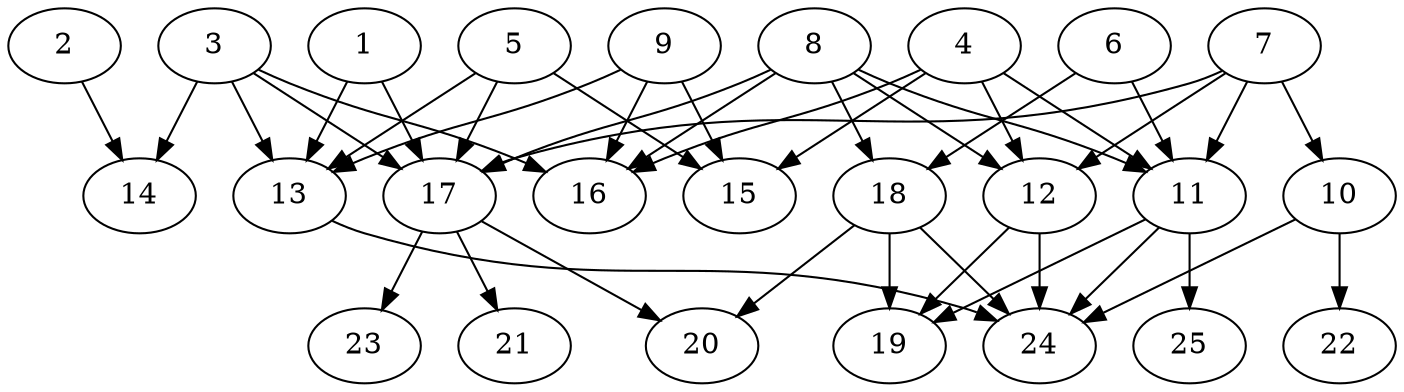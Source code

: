 // DAG automatically generated by daggen at Thu Oct  3 14:00:40 2019
// ./daggen --dot -n 25 --ccr 0.4 --fat 0.7 --regular 0.9 --density 0.5 --mindata 5242880 --maxdata 52428800 
digraph G {
  1 [size="80046080", alpha="0.03", expect_size="32018432"] 
  1 -> 13 [size ="32018432"]
  1 -> 17 [size ="32018432"]
  2 [size="47459840", alpha="0.10", expect_size="18983936"] 
  2 -> 14 [size ="18983936"]
  3 [size="55528960", alpha="0.00", expect_size="22211584"] 
  3 -> 13 [size ="22211584"]
  3 -> 14 [size ="22211584"]
  3 -> 16 [size ="22211584"]
  3 -> 17 [size ="22211584"]
  4 [size="28328960", alpha="0.17", expect_size="11331584"] 
  4 -> 11 [size ="11331584"]
  4 -> 12 [size ="11331584"]
  4 -> 15 [size ="11331584"]
  4 -> 16 [size ="11331584"]
  5 [size="59694080", alpha="0.02", expect_size="23877632"] 
  5 -> 13 [size ="23877632"]
  5 -> 15 [size ="23877632"]
  5 -> 17 [size ="23877632"]
  6 [size="45780480", alpha="0.00", expect_size="18312192"] 
  6 -> 11 [size ="18312192"]
  6 -> 18 [size ="18312192"]
  7 [size="52300800", alpha="0.06", expect_size="20920320"] 
  7 -> 10 [size ="20920320"]
  7 -> 11 [size ="20920320"]
  7 -> 12 [size ="20920320"]
  7 -> 17 [size ="20920320"]
  8 [size="111664640", alpha="0.11", expect_size="44665856"] 
  8 -> 11 [size ="44665856"]
  8 -> 12 [size ="44665856"]
  8 -> 16 [size ="44665856"]
  8 -> 17 [size ="44665856"]
  8 -> 18 [size ="44665856"]
  9 [size="85125120", alpha="0.20", expect_size="34050048"] 
  9 -> 13 [size ="34050048"]
  9 -> 15 [size ="34050048"]
  9 -> 16 [size ="34050048"]
  10 [size="66462720", alpha="0.12", expect_size="26585088"] 
  10 -> 22 [size ="26585088"]
  10 -> 24 [size ="26585088"]
  11 [size="72468480", alpha="0.07", expect_size="28987392"] 
  11 -> 19 [size ="28987392"]
  11 -> 24 [size ="28987392"]
  11 -> 25 [size ="28987392"]
  12 [size="88476160", alpha="0.01", expect_size="35390464"] 
  12 -> 19 [size ="35390464"]
  12 -> 24 [size ="35390464"]
  13 [size="26790400", alpha="0.18", expect_size="10716160"] 
  13 -> 24 [size ="10716160"]
  14 [size="27333120", alpha="0.07", expect_size="10933248"] 
  15 [size="127024640", alpha="0.08", expect_size="50809856"] 
  16 [size="19671040", alpha="0.03", expect_size="7868416"] 
  17 [size="20774400", alpha="0.07", expect_size="8309760"] 
  17 -> 20 [size ="8309760"]
  17 -> 21 [size ="8309760"]
  17 -> 23 [size ="8309760"]
  18 [size="58275840", alpha="0.13", expect_size="23310336"] 
  18 -> 19 [size ="23310336"]
  18 -> 20 [size ="23310336"]
  18 -> 24 [size ="23310336"]
  19 [size="120537600", alpha="0.13", expect_size="48215040"] 
  20 [size="120256000", alpha="0.03", expect_size="48102400"] 
  21 [size="72911360", alpha="0.05", expect_size="29164544"] 
  22 [size="113082880", alpha="0.12", expect_size="45233152"] 
  23 [size="121338880", alpha="0.06", expect_size="48535552"] 
  24 [size="109460480", alpha="0.03", expect_size="43784192"] 
  25 [size="34634240", alpha="0.08", expect_size="13853696"] 
}
